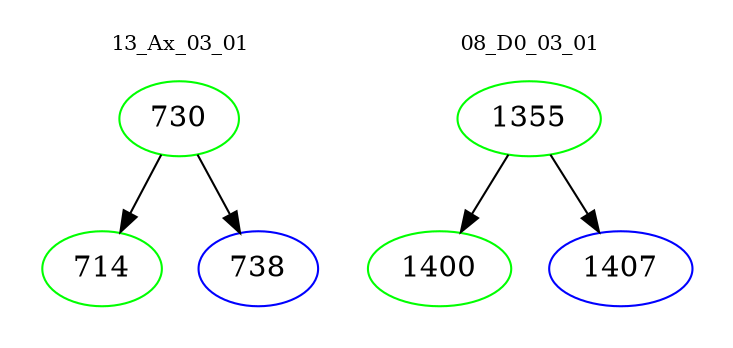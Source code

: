 digraph{
subgraph cluster_0 {
color = white
label = "13_Ax_03_01";
fontsize=10;
T0_730 [label="730", color="green"]
T0_730 -> T0_714 [color="black"]
T0_714 [label="714", color="green"]
T0_730 -> T0_738 [color="black"]
T0_738 [label="738", color="blue"]
}
subgraph cluster_1 {
color = white
label = "08_D0_03_01";
fontsize=10;
T1_1355 [label="1355", color="green"]
T1_1355 -> T1_1400 [color="black"]
T1_1400 [label="1400", color="green"]
T1_1355 -> T1_1407 [color="black"]
T1_1407 [label="1407", color="blue"]
}
}
